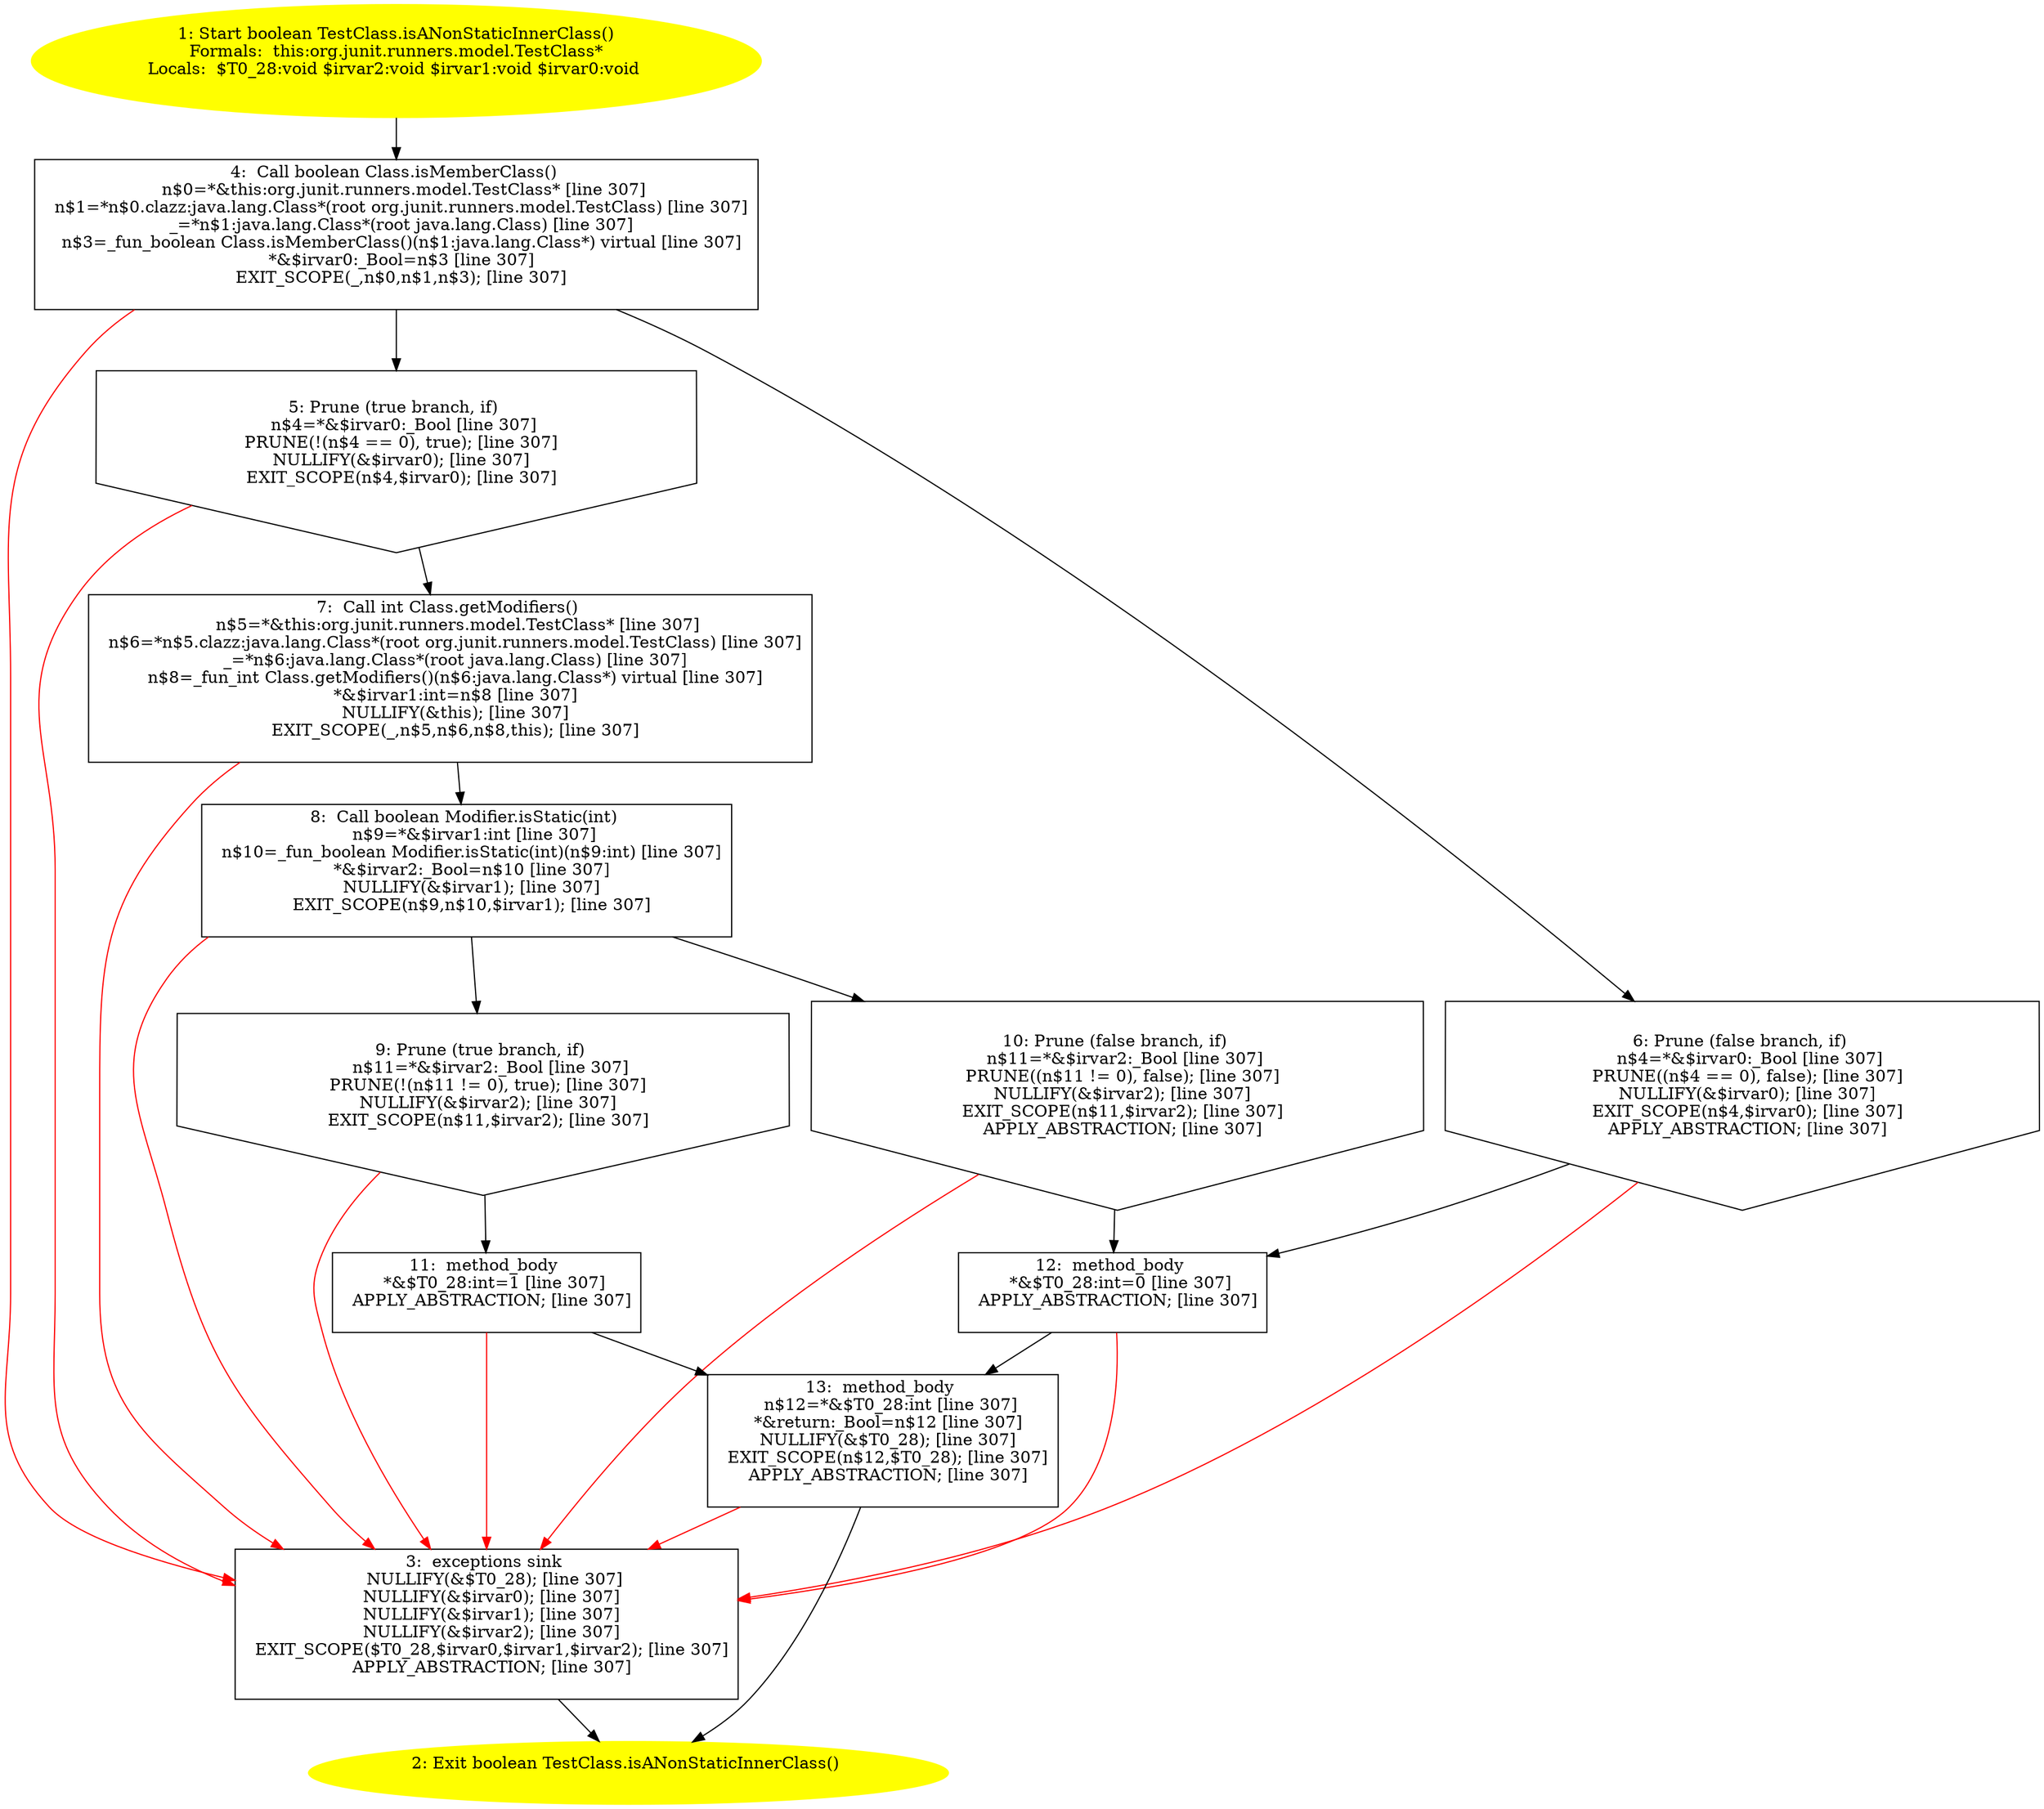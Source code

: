 /* @generated */
digraph cfg {
"org.junit.runners.model.TestClass.isANonStaticInnerClass():boolean.1f4c9f4263c46121b08b43ca70621cdd_1" [label="1: Start boolean TestClass.isANonStaticInnerClass()\nFormals:  this:org.junit.runners.model.TestClass*\nLocals:  $T0_28:void $irvar2:void $irvar1:void $irvar0:void \n  " color=yellow style=filled]
	

	 "org.junit.runners.model.TestClass.isANonStaticInnerClass():boolean.1f4c9f4263c46121b08b43ca70621cdd_1" -> "org.junit.runners.model.TestClass.isANonStaticInnerClass():boolean.1f4c9f4263c46121b08b43ca70621cdd_4" ;
"org.junit.runners.model.TestClass.isANonStaticInnerClass():boolean.1f4c9f4263c46121b08b43ca70621cdd_2" [label="2: Exit boolean TestClass.isANonStaticInnerClass() \n  " color=yellow style=filled]
	

"org.junit.runners.model.TestClass.isANonStaticInnerClass():boolean.1f4c9f4263c46121b08b43ca70621cdd_3" [label="3:  exceptions sink \n   NULLIFY(&$T0_28); [line 307]\n  NULLIFY(&$irvar0); [line 307]\n  NULLIFY(&$irvar1); [line 307]\n  NULLIFY(&$irvar2); [line 307]\n  EXIT_SCOPE($T0_28,$irvar0,$irvar1,$irvar2); [line 307]\n  APPLY_ABSTRACTION; [line 307]\n " shape="box"]
	

	 "org.junit.runners.model.TestClass.isANonStaticInnerClass():boolean.1f4c9f4263c46121b08b43ca70621cdd_3" -> "org.junit.runners.model.TestClass.isANonStaticInnerClass():boolean.1f4c9f4263c46121b08b43ca70621cdd_2" ;
"org.junit.runners.model.TestClass.isANonStaticInnerClass():boolean.1f4c9f4263c46121b08b43ca70621cdd_4" [label="4:  Call boolean Class.isMemberClass() \n   n$0=*&this:org.junit.runners.model.TestClass* [line 307]\n  n$1=*n$0.clazz:java.lang.Class*(root org.junit.runners.model.TestClass) [line 307]\n  _=*n$1:java.lang.Class*(root java.lang.Class) [line 307]\n  n$3=_fun_boolean Class.isMemberClass()(n$1:java.lang.Class*) virtual [line 307]\n  *&$irvar0:_Bool=n$3 [line 307]\n  EXIT_SCOPE(_,n$0,n$1,n$3); [line 307]\n " shape="box"]
	

	 "org.junit.runners.model.TestClass.isANonStaticInnerClass():boolean.1f4c9f4263c46121b08b43ca70621cdd_4" -> "org.junit.runners.model.TestClass.isANonStaticInnerClass():boolean.1f4c9f4263c46121b08b43ca70621cdd_5" ;
	 "org.junit.runners.model.TestClass.isANonStaticInnerClass():boolean.1f4c9f4263c46121b08b43ca70621cdd_4" -> "org.junit.runners.model.TestClass.isANonStaticInnerClass():boolean.1f4c9f4263c46121b08b43ca70621cdd_6" ;
	 "org.junit.runners.model.TestClass.isANonStaticInnerClass():boolean.1f4c9f4263c46121b08b43ca70621cdd_4" -> "org.junit.runners.model.TestClass.isANonStaticInnerClass():boolean.1f4c9f4263c46121b08b43ca70621cdd_3" [color="red" ];
"org.junit.runners.model.TestClass.isANonStaticInnerClass():boolean.1f4c9f4263c46121b08b43ca70621cdd_5" [label="5: Prune (true branch, if) \n   n$4=*&$irvar0:_Bool [line 307]\n  PRUNE(!(n$4 == 0), true); [line 307]\n  NULLIFY(&$irvar0); [line 307]\n  EXIT_SCOPE(n$4,$irvar0); [line 307]\n " shape="invhouse"]
	

	 "org.junit.runners.model.TestClass.isANonStaticInnerClass():boolean.1f4c9f4263c46121b08b43ca70621cdd_5" -> "org.junit.runners.model.TestClass.isANonStaticInnerClass():boolean.1f4c9f4263c46121b08b43ca70621cdd_7" ;
	 "org.junit.runners.model.TestClass.isANonStaticInnerClass():boolean.1f4c9f4263c46121b08b43ca70621cdd_5" -> "org.junit.runners.model.TestClass.isANonStaticInnerClass():boolean.1f4c9f4263c46121b08b43ca70621cdd_3" [color="red" ];
"org.junit.runners.model.TestClass.isANonStaticInnerClass():boolean.1f4c9f4263c46121b08b43ca70621cdd_6" [label="6: Prune (false branch, if) \n   n$4=*&$irvar0:_Bool [line 307]\n  PRUNE((n$4 == 0), false); [line 307]\n  NULLIFY(&$irvar0); [line 307]\n  EXIT_SCOPE(n$4,$irvar0); [line 307]\n  APPLY_ABSTRACTION; [line 307]\n " shape="invhouse"]
	

	 "org.junit.runners.model.TestClass.isANonStaticInnerClass():boolean.1f4c9f4263c46121b08b43ca70621cdd_6" -> "org.junit.runners.model.TestClass.isANonStaticInnerClass():boolean.1f4c9f4263c46121b08b43ca70621cdd_12" ;
	 "org.junit.runners.model.TestClass.isANonStaticInnerClass():boolean.1f4c9f4263c46121b08b43ca70621cdd_6" -> "org.junit.runners.model.TestClass.isANonStaticInnerClass():boolean.1f4c9f4263c46121b08b43ca70621cdd_3" [color="red" ];
"org.junit.runners.model.TestClass.isANonStaticInnerClass():boolean.1f4c9f4263c46121b08b43ca70621cdd_7" [label="7:  Call int Class.getModifiers() \n   n$5=*&this:org.junit.runners.model.TestClass* [line 307]\n  n$6=*n$5.clazz:java.lang.Class*(root org.junit.runners.model.TestClass) [line 307]\n  _=*n$6:java.lang.Class*(root java.lang.Class) [line 307]\n  n$8=_fun_int Class.getModifiers()(n$6:java.lang.Class*) virtual [line 307]\n  *&$irvar1:int=n$8 [line 307]\n  NULLIFY(&this); [line 307]\n  EXIT_SCOPE(_,n$5,n$6,n$8,this); [line 307]\n " shape="box"]
	

	 "org.junit.runners.model.TestClass.isANonStaticInnerClass():boolean.1f4c9f4263c46121b08b43ca70621cdd_7" -> "org.junit.runners.model.TestClass.isANonStaticInnerClass():boolean.1f4c9f4263c46121b08b43ca70621cdd_8" ;
	 "org.junit.runners.model.TestClass.isANonStaticInnerClass():boolean.1f4c9f4263c46121b08b43ca70621cdd_7" -> "org.junit.runners.model.TestClass.isANonStaticInnerClass():boolean.1f4c9f4263c46121b08b43ca70621cdd_3" [color="red" ];
"org.junit.runners.model.TestClass.isANonStaticInnerClass():boolean.1f4c9f4263c46121b08b43ca70621cdd_8" [label="8:  Call boolean Modifier.isStatic(int) \n   n$9=*&$irvar1:int [line 307]\n  n$10=_fun_boolean Modifier.isStatic(int)(n$9:int) [line 307]\n  *&$irvar2:_Bool=n$10 [line 307]\n  NULLIFY(&$irvar1); [line 307]\n  EXIT_SCOPE(n$9,n$10,$irvar1); [line 307]\n " shape="box"]
	

	 "org.junit.runners.model.TestClass.isANonStaticInnerClass():boolean.1f4c9f4263c46121b08b43ca70621cdd_8" -> "org.junit.runners.model.TestClass.isANonStaticInnerClass():boolean.1f4c9f4263c46121b08b43ca70621cdd_9" ;
	 "org.junit.runners.model.TestClass.isANonStaticInnerClass():boolean.1f4c9f4263c46121b08b43ca70621cdd_8" -> "org.junit.runners.model.TestClass.isANonStaticInnerClass():boolean.1f4c9f4263c46121b08b43ca70621cdd_10" ;
	 "org.junit.runners.model.TestClass.isANonStaticInnerClass():boolean.1f4c9f4263c46121b08b43ca70621cdd_8" -> "org.junit.runners.model.TestClass.isANonStaticInnerClass():boolean.1f4c9f4263c46121b08b43ca70621cdd_3" [color="red" ];
"org.junit.runners.model.TestClass.isANonStaticInnerClass():boolean.1f4c9f4263c46121b08b43ca70621cdd_9" [label="9: Prune (true branch, if) \n   n$11=*&$irvar2:_Bool [line 307]\n  PRUNE(!(n$11 != 0), true); [line 307]\n  NULLIFY(&$irvar2); [line 307]\n  EXIT_SCOPE(n$11,$irvar2); [line 307]\n " shape="invhouse"]
	

	 "org.junit.runners.model.TestClass.isANonStaticInnerClass():boolean.1f4c9f4263c46121b08b43ca70621cdd_9" -> "org.junit.runners.model.TestClass.isANonStaticInnerClass():boolean.1f4c9f4263c46121b08b43ca70621cdd_11" ;
	 "org.junit.runners.model.TestClass.isANonStaticInnerClass():boolean.1f4c9f4263c46121b08b43ca70621cdd_9" -> "org.junit.runners.model.TestClass.isANonStaticInnerClass():boolean.1f4c9f4263c46121b08b43ca70621cdd_3" [color="red" ];
"org.junit.runners.model.TestClass.isANonStaticInnerClass():boolean.1f4c9f4263c46121b08b43ca70621cdd_10" [label="10: Prune (false branch, if) \n   n$11=*&$irvar2:_Bool [line 307]\n  PRUNE((n$11 != 0), false); [line 307]\n  NULLIFY(&$irvar2); [line 307]\n  EXIT_SCOPE(n$11,$irvar2); [line 307]\n  APPLY_ABSTRACTION; [line 307]\n " shape="invhouse"]
	

	 "org.junit.runners.model.TestClass.isANonStaticInnerClass():boolean.1f4c9f4263c46121b08b43ca70621cdd_10" -> "org.junit.runners.model.TestClass.isANonStaticInnerClass():boolean.1f4c9f4263c46121b08b43ca70621cdd_12" ;
	 "org.junit.runners.model.TestClass.isANonStaticInnerClass():boolean.1f4c9f4263c46121b08b43ca70621cdd_10" -> "org.junit.runners.model.TestClass.isANonStaticInnerClass():boolean.1f4c9f4263c46121b08b43ca70621cdd_3" [color="red" ];
"org.junit.runners.model.TestClass.isANonStaticInnerClass():boolean.1f4c9f4263c46121b08b43ca70621cdd_11" [label="11:  method_body \n   *&$T0_28:int=1 [line 307]\n  APPLY_ABSTRACTION; [line 307]\n " shape="box"]
	

	 "org.junit.runners.model.TestClass.isANonStaticInnerClass():boolean.1f4c9f4263c46121b08b43ca70621cdd_11" -> "org.junit.runners.model.TestClass.isANonStaticInnerClass():boolean.1f4c9f4263c46121b08b43ca70621cdd_13" ;
	 "org.junit.runners.model.TestClass.isANonStaticInnerClass():boolean.1f4c9f4263c46121b08b43ca70621cdd_11" -> "org.junit.runners.model.TestClass.isANonStaticInnerClass():boolean.1f4c9f4263c46121b08b43ca70621cdd_3" [color="red" ];
"org.junit.runners.model.TestClass.isANonStaticInnerClass():boolean.1f4c9f4263c46121b08b43ca70621cdd_12" [label="12:  method_body \n   *&$T0_28:int=0 [line 307]\n  APPLY_ABSTRACTION; [line 307]\n " shape="box"]
	

	 "org.junit.runners.model.TestClass.isANonStaticInnerClass():boolean.1f4c9f4263c46121b08b43ca70621cdd_12" -> "org.junit.runners.model.TestClass.isANonStaticInnerClass():boolean.1f4c9f4263c46121b08b43ca70621cdd_13" ;
	 "org.junit.runners.model.TestClass.isANonStaticInnerClass():boolean.1f4c9f4263c46121b08b43ca70621cdd_12" -> "org.junit.runners.model.TestClass.isANonStaticInnerClass():boolean.1f4c9f4263c46121b08b43ca70621cdd_3" [color="red" ];
"org.junit.runners.model.TestClass.isANonStaticInnerClass():boolean.1f4c9f4263c46121b08b43ca70621cdd_13" [label="13:  method_body \n   n$12=*&$T0_28:int [line 307]\n  *&return:_Bool=n$12 [line 307]\n  NULLIFY(&$T0_28); [line 307]\n  EXIT_SCOPE(n$12,$T0_28); [line 307]\n  APPLY_ABSTRACTION; [line 307]\n " shape="box"]
	

	 "org.junit.runners.model.TestClass.isANonStaticInnerClass():boolean.1f4c9f4263c46121b08b43ca70621cdd_13" -> "org.junit.runners.model.TestClass.isANonStaticInnerClass():boolean.1f4c9f4263c46121b08b43ca70621cdd_2" ;
	 "org.junit.runners.model.TestClass.isANonStaticInnerClass():boolean.1f4c9f4263c46121b08b43ca70621cdd_13" -> "org.junit.runners.model.TestClass.isANonStaticInnerClass():boolean.1f4c9f4263c46121b08b43ca70621cdd_3" [color="red" ];
}
